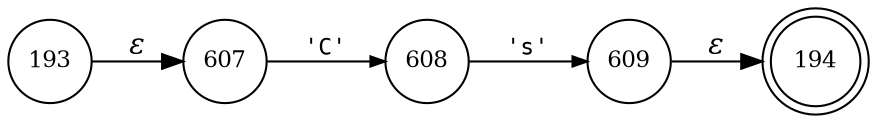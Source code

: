 digraph ATN {
rankdir=LR;
s194[fontsize=11, label="194", shape=doublecircle, fixedsize=true, width=.6];
s608[fontsize=11,label="608", shape=circle, fixedsize=true, width=.55, peripheries=1];
s193[fontsize=11,label="193", shape=circle, fixedsize=true, width=.55, peripheries=1];
s609[fontsize=11,label="609", shape=circle, fixedsize=true, width=.55, peripheries=1];
s607[fontsize=11,label="607", shape=circle, fixedsize=true, width=.55, peripheries=1];
s193 -> s607 [fontname="Times-Italic", label="&epsilon;"];
s607 -> s608 [fontsize=11, fontname="Courier", arrowsize=.7, label = "'C'", arrowhead = normal];
s608 -> s609 [fontsize=11, fontname="Courier", arrowsize=.7, label = "'s'", arrowhead = normal];
s609 -> s194 [fontname="Times-Italic", label="&epsilon;"];
}